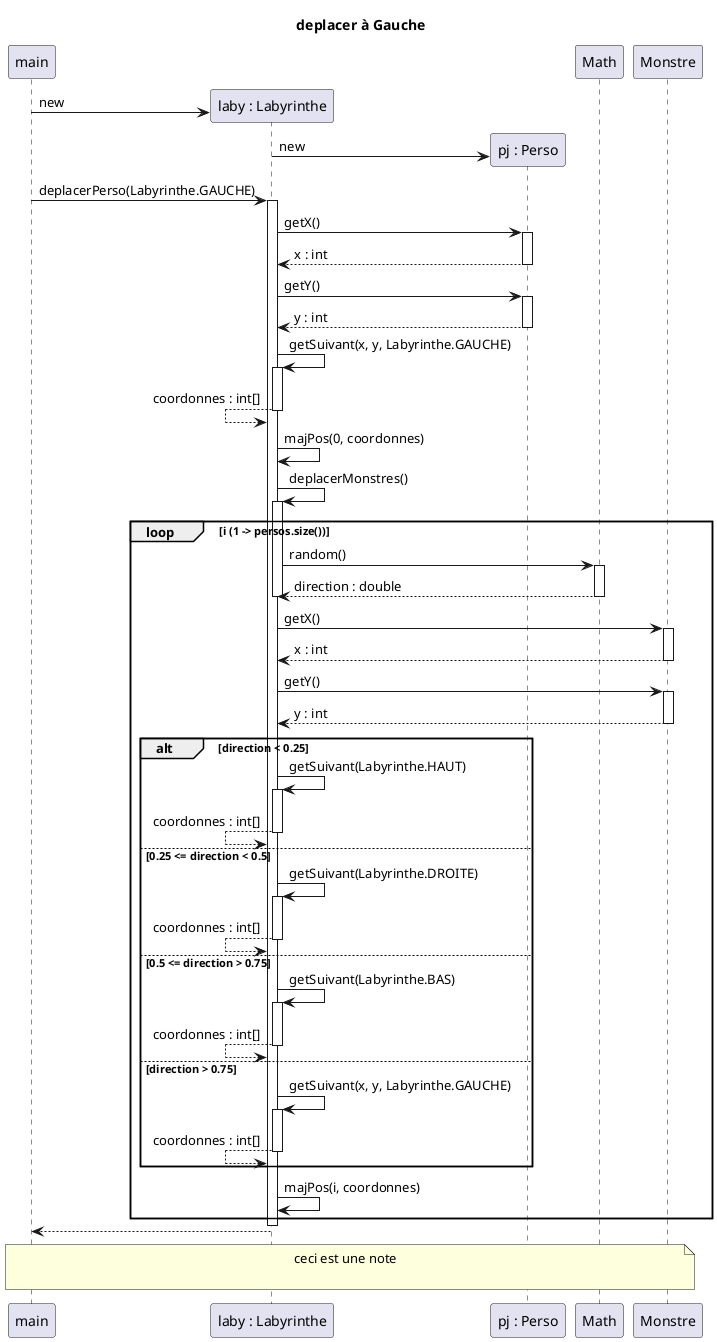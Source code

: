 @startuml
title deplacer à Gauche
participant "main" as m
participant "laby : Labyrinthe" as l
participant "pj : Perso" as p
participant Math
participant Monstre
create l
m -> l : new
create p
l -> p : new
m -> l : deplacerPerso(Labyrinthe.GAUCHE)
activate l
  l -> p : getX()
  activate p
    l <-- p : x : int
  deactivate p
  l -> p : getY()
  activate p
    l <-- p : y : int
  deactivate p
  l -> l : getSuivant(x, y, Labyrinthe.GAUCHE)
  activate l
    l <-- l : coordonnes : int[]
  deactivate l
  l -> l : majPos(0, coordonnes)
  l -> l : deplacerMonstres()
  activate l
    loop i (1 -> persos.size())
        l -> Math : random()
        activate Math
        return direction : double
        deactivate

          l -> Monstre : getX()
          activate Monstre
            l <-- Monstre : x : int
          deactivate Monstre
          l -> Monstre : getY()
          activate Monstre
            l <-- Monstre : y : int
          deactivate Monstre
        alt direction < 0.25
          l -> l : getSuivant(Labyrinthe.HAUT)
          activate l
            l <-- l : coordonnes : int[]
          deactivate l
        else 0.25 <= direction < 0.5
          l -> l : getSuivant(Labyrinthe.DROITE)
          activate l
            l <-- l : coordonnes : int[]
          deactivate l
        else 0.5 <= direction > 0.75
          l -> l : getSuivant(Labyrinthe.BAS)
          activate l
            l <-- l : coordonnes : int[]
          deactivate l
        else direction > 0.75
          l -> l : getSuivant(x, y, Labyrinthe.GAUCHE)
            activate l
              l <-- l : coordonnes : int[]
            deactivate l
        end
        l -> l : majPos(i, coordonnes)
    end
  deactivate l
  deactivate l
m <-- l
deactivate l

note across
ceci est une note

end note
@enduml
